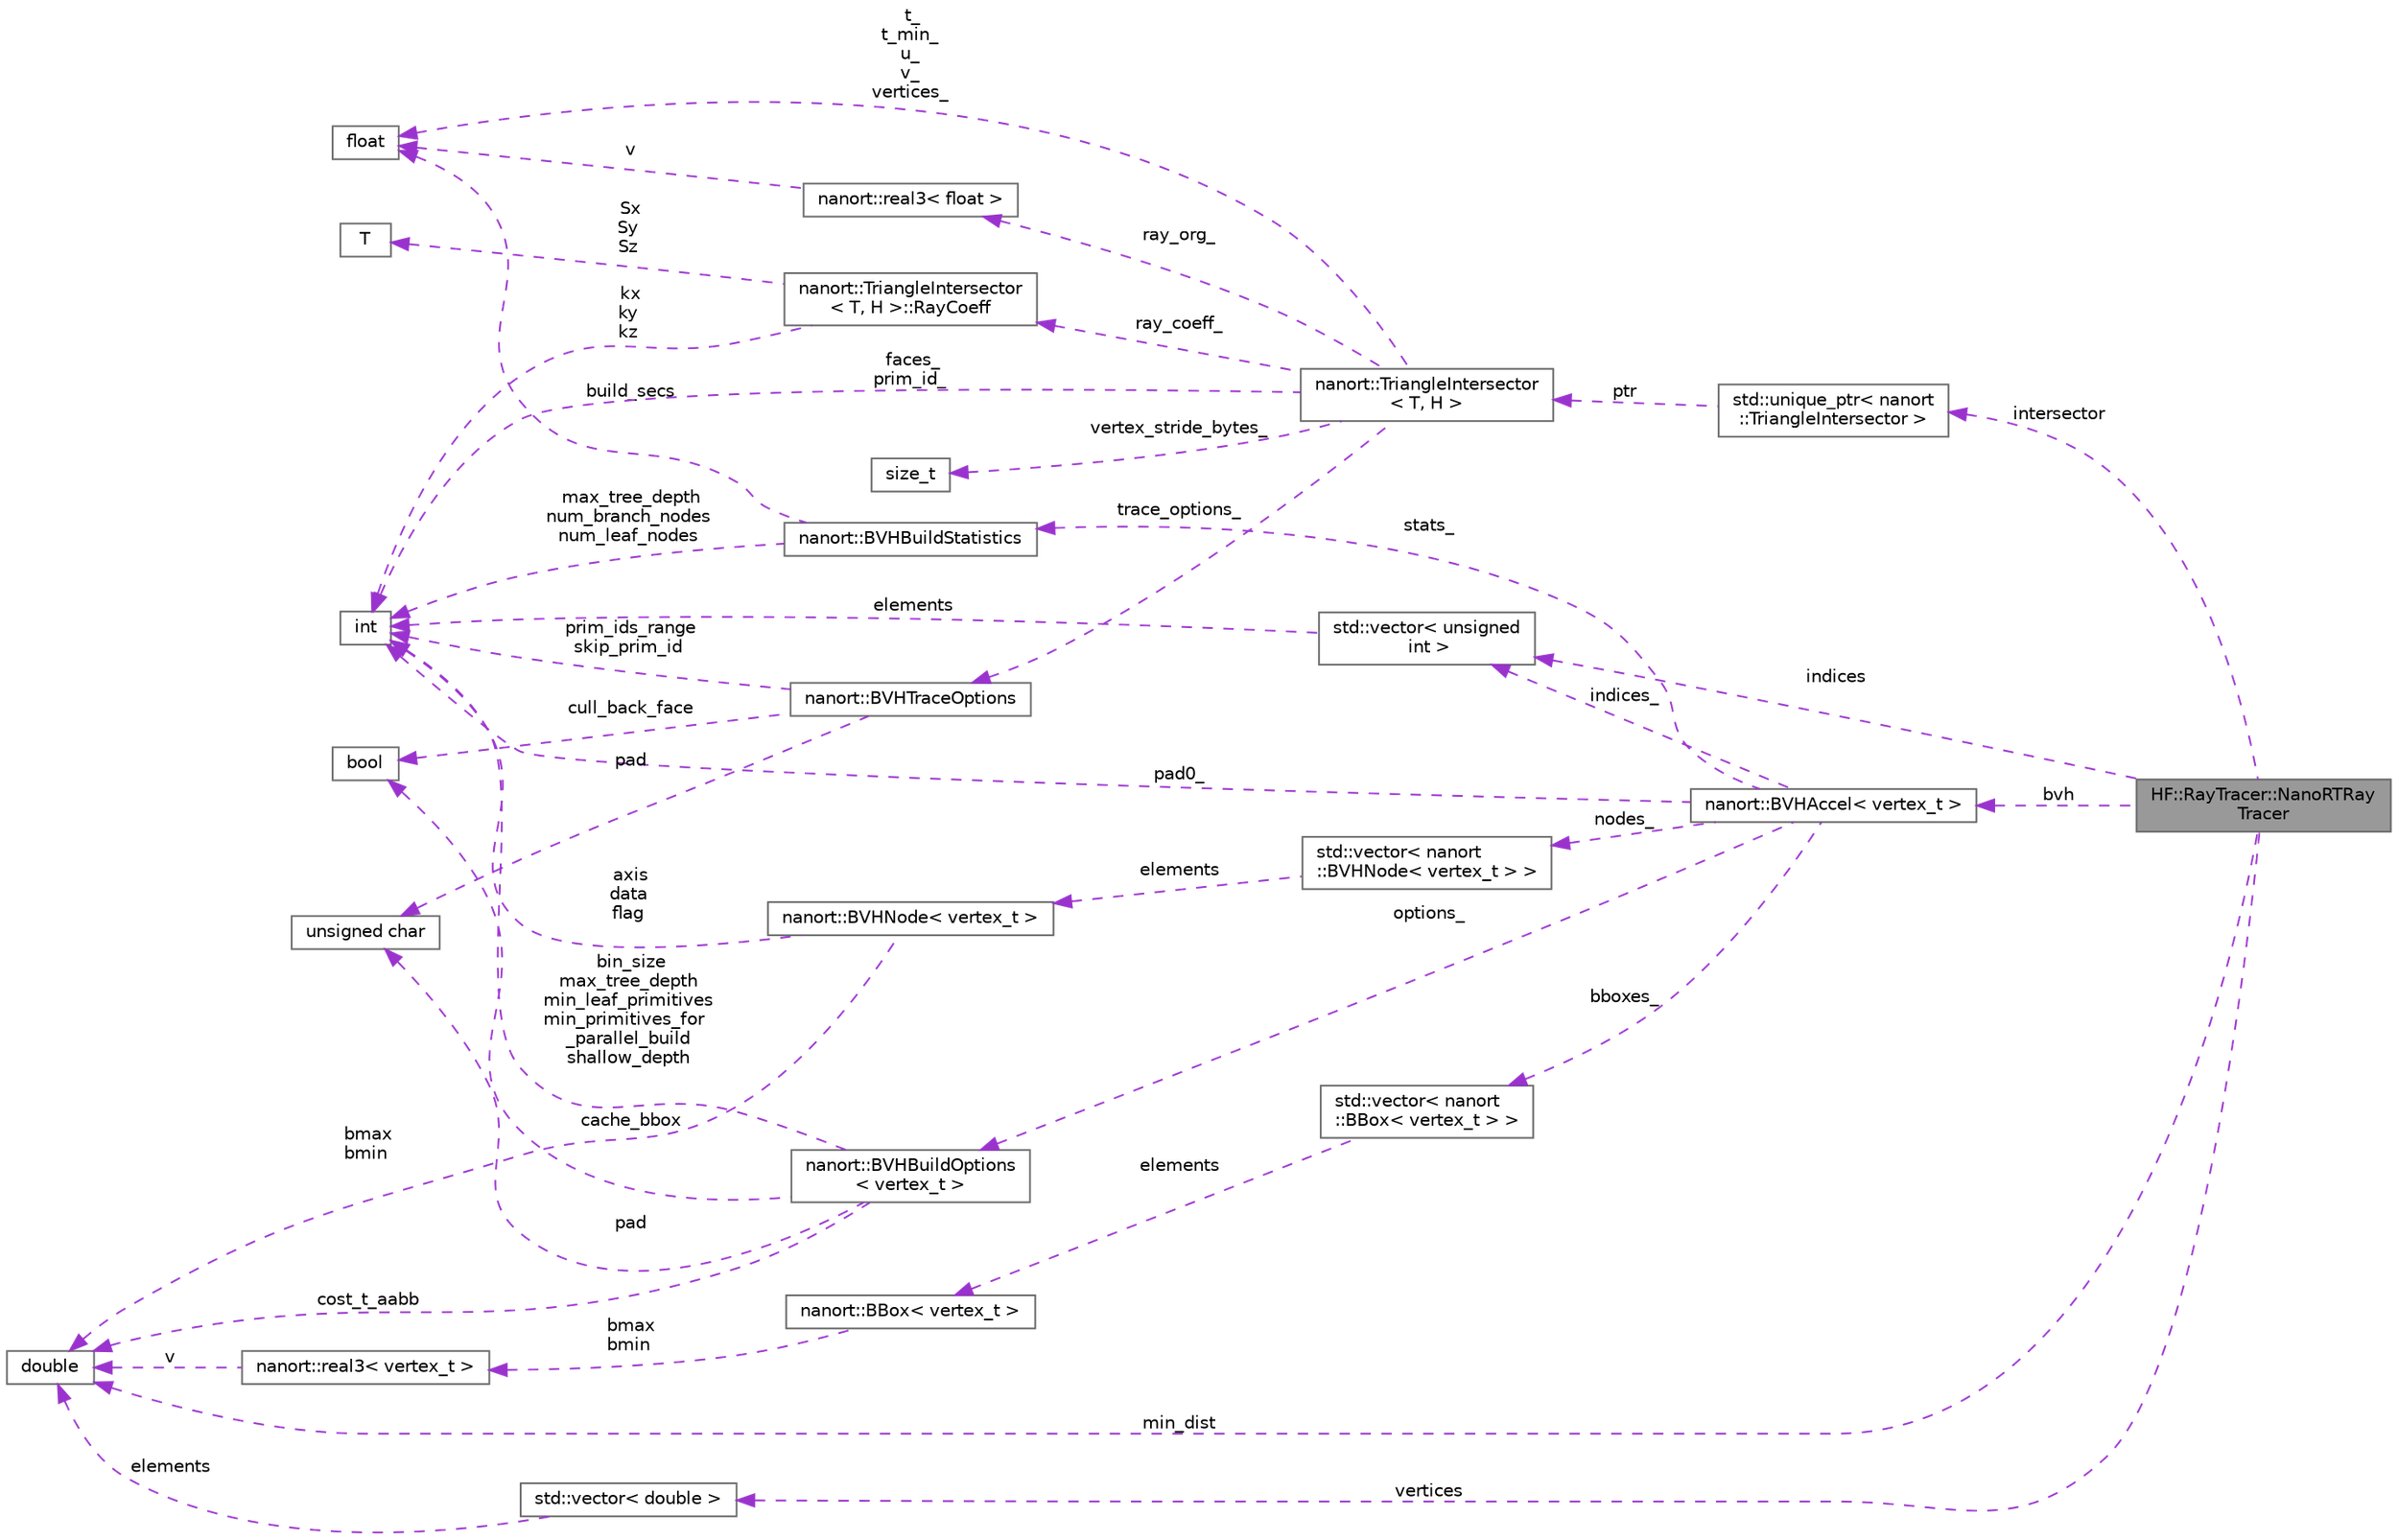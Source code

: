 digraph "HF::RayTracer::NanoRTRayTracer"
{
 // LATEX_PDF_SIZE
  bgcolor="transparent";
  edge [fontname=Helvetica,fontsize=10,labelfontname=Helvetica,labelfontsize=10];
  node [fontname=Helvetica,fontsize=10,shape=box,height=0.2,width=0.4];
  rankdir="LR";
  Node1 [label="HF::RayTracer::NanoRTRay\lTracer",height=0.2,width=0.4,color="gray40", fillcolor="grey60", style="filled", fontcolor="black",tooltip=" "];
  Node2 -> Node1 [dir="back",color="darkorchid3",style="dashed",label=" intersector" ];
  Node2 [label="std::unique_ptr\< nanort\l::TriangleIntersector \>",height=0.2,width=0.4,color="gray40", fillcolor="white", style="filled",tooltip=" "];
  Node3 -> Node2 [dir="back",color="darkorchid3",style="dashed",label=" ptr" ];
  Node3 [label="nanort::TriangleIntersector\l\< T, H \>",height=0.2,width=0.4,color="gray40", fillcolor="white", style="filled",URL="$a01499.html",tooltip=" "];
  Node4 -> Node3 [dir="back",color="darkorchid3",style="dashed",label=" t_\nt_min_\nu_\nv_\nvertices_" ];
  Node4 [label="float",height=0.2,width=0.4,color="gray40", fillcolor="white", style="filled",tooltip=" "];
  Node5 -> Node3 [dir="back",color="darkorchid3",style="dashed",label=" faces_\nprim_id_" ];
  Node5 [label="int",height=0.2,width=0.4,color="gray40", fillcolor="white", style="filled",tooltip=" "];
  Node6 -> Node3 [dir="back",color="darkorchid3",style="dashed",label=" vertex_stride_bytes_" ];
  Node6 [label="size_t",height=0.2,width=0.4,color="gray40", fillcolor="white", style="filled",tooltip=" "];
  Node7 -> Node3 [dir="back",color="darkorchid3",style="dashed",label=" ray_org_" ];
  Node7 [label="nanort::real3\< float \>",height=0.2,width=0.4,color="gray40", fillcolor="white", style="filled",URL="$a01443.html",tooltip=" "];
  Node4 -> Node7 [dir="back",color="darkorchid3",style="dashed",label=" v" ];
  Node8 -> Node3 [dir="back",color="darkorchid3",style="dashed",label=" ray_coeff_" ];
  Node8 [label="nanort::TriangleIntersector\l\< T, H \>::RayCoeff",height=0.2,width=0.4,color="gray40", fillcolor="white", style="filled",URL="$a01499.html#a01503",tooltip=" "];
  Node9 -> Node8 [dir="back",color="darkorchid3",style="dashed",label=" Sx\nSy\nSz" ];
  Node9 [label="T",height=0.2,width=0.4,color="gray40", fillcolor="white", style="filled",tooltip=" "];
  Node5 -> Node8 [dir="back",color="darkorchid3",style="dashed",label=" kx\nky\nkz" ];
  Node10 -> Node3 [dir="back",color="darkorchid3",style="dashed",label=" trace_options_" ];
  Node10 [label="nanort::BVHTraceOptions",height=0.2,width=0.4,color="gray40", fillcolor="white", style="filled",URL="$a01467.html",tooltip="BVH trace option."];
  Node5 -> Node10 [dir="back",color="darkorchid3",style="dashed",label=" prim_ids_range\nskip_prim_id" ];
  Node11 -> Node10 [dir="back",color="darkorchid3",style="dashed",label=" cull_back_face" ];
  Node11 [label="bool",height=0.2,width=0.4,color="gray40", fillcolor="white", style="filled",tooltip=" "];
  Node12 -> Node10 [dir="back",color="darkorchid3",style="dashed",label=" pad" ];
  Node12 [label="unsigned char",height=0.2,width=0.4,color="gray40", fillcolor="white", style="filled",tooltip=" "];
  Node13 -> Node1 [dir="back",color="darkorchid3",style="dashed",label=" bvh" ];
  Node13 [label="nanort::BVHAccel\< vertex_t \>",height=0.2,width=0.4,color="gray40", fillcolor="white", style="filled",URL="$a01483.html",tooltip=" "];
  Node14 -> Node13 [dir="back",color="darkorchid3",style="dashed",label=" nodes_" ];
  Node14 [label="std::vector\< nanort\l::BVHNode\< vertex_t \> \>",height=0.2,width=0.4,color="gray40", fillcolor="white", style="filled",tooltip=" "];
  Node15 -> Node14 [dir="back",color="darkorchid3",style="dashed",label=" elements" ];
  Node15 [label="nanort::BVHNode\< vertex_t \>",height=0.2,width=0.4,color="gray40", fillcolor="white", style="filled",URL="$a01451.html",tooltip=" "];
  Node16 -> Node15 [dir="back",color="darkorchid3",style="dashed",label=" bmax\nbmin" ];
  Node16 [label="double",height=0.2,width=0.4,color="gray40", fillcolor="white", style="filled",URL="$a00001.html#a02139",tooltip=" "];
  Node5 -> Node15 [dir="back",color="darkorchid3",style="dashed",label=" axis\ndata\nflag" ];
  Node17 -> Node13 [dir="back",color="darkorchid3",style="dashed",label=" indices_" ];
  Node17 [label="std::vector\< unsigned\l int \>",height=0.2,width=0.4,color="gray40", fillcolor="white", style="filled",tooltip=" "];
  Node5 -> Node17 [dir="back",color="darkorchid3",style="dashed",label=" elements" ];
  Node18 -> Node13 [dir="back",color="darkorchid3",style="dashed",label=" bboxes_" ];
  Node18 [label="std::vector\< nanort\l::BBox\< vertex_t \> \>",height=0.2,width=0.4,color="gray40", fillcolor="white", style="filled",tooltip=" "];
  Node19 -> Node18 [dir="back",color="darkorchid3",style="dashed",label=" elements" ];
  Node19 [label="nanort::BBox\< vertex_t \>",height=0.2,width=0.4,color="gray40", fillcolor="white", style="filled",URL="$a01471.html",tooltip=" "];
  Node20 -> Node19 [dir="back",color="darkorchid3",style="dashed",label=" bmax\nbmin" ];
  Node20 [label="nanort::real3\< vertex_t \>",height=0.2,width=0.4,color="gray40", fillcolor="white", style="filled",URL="$a01443.html",tooltip=" "];
  Node16 -> Node20 [dir="back",color="darkorchid3",style="dashed",label=" v" ];
  Node21 -> Node13 [dir="back",color="darkorchid3",style="dashed",label=" options_" ];
  Node21 [label="nanort::BVHBuildOptions\l\< vertex_t \>",height=0.2,width=0.4,color="gray40", fillcolor="white", style="filled",URL="$a01459.html",tooltip=" "];
  Node16 -> Node21 [dir="back",color="darkorchid3",style="dashed",label=" cost_t_aabb" ];
  Node5 -> Node21 [dir="back",color="darkorchid3",style="dashed",label=" bin_size\nmax_tree_depth\nmin_leaf_primitives\nmin_primitives_for\l_parallel_build\nshallow_depth" ];
  Node11 -> Node21 [dir="back",color="darkorchid3",style="dashed",label=" cache_bbox" ];
  Node12 -> Node21 [dir="back",color="darkorchid3",style="dashed",label=" pad" ];
  Node22 -> Node13 [dir="back",color="darkorchid3",style="dashed",label=" stats_" ];
  Node22 [label="nanort::BVHBuildStatistics",height=0.2,width=0.4,color="gray40", fillcolor="white", style="filled",URL="$a01463.html",tooltip="BVH build statistics."];
  Node5 -> Node22 [dir="back",color="darkorchid3",style="dashed",label=" max_tree_depth\nnum_branch_nodes\nnum_leaf_nodes" ];
  Node4 -> Node22 [dir="back",color="darkorchid3",style="dashed",label=" build_secs" ];
  Node5 -> Node13 [dir="back",color="darkorchid3",style="dashed",label=" pad0_" ];
  Node16 -> Node1 [dir="back",color="darkorchid3",style="dashed",label=" min_dist" ];
  Node23 -> Node1 [dir="back",color="darkorchid3",style="dashed",label=" vertices" ];
  Node23 [label="std::vector\< double \>",height=0.2,width=0.4,color="gray40", fillcolor="white", style="filled",tooltip=" "];
  Node16 -> Node23 [dir="back",color="darkorchid3",style="dashed",label=" elements" ];
  Node17 -> Node1 [dir="back",color="darkorchid3",style="dashed",label=" indices" ];
}
